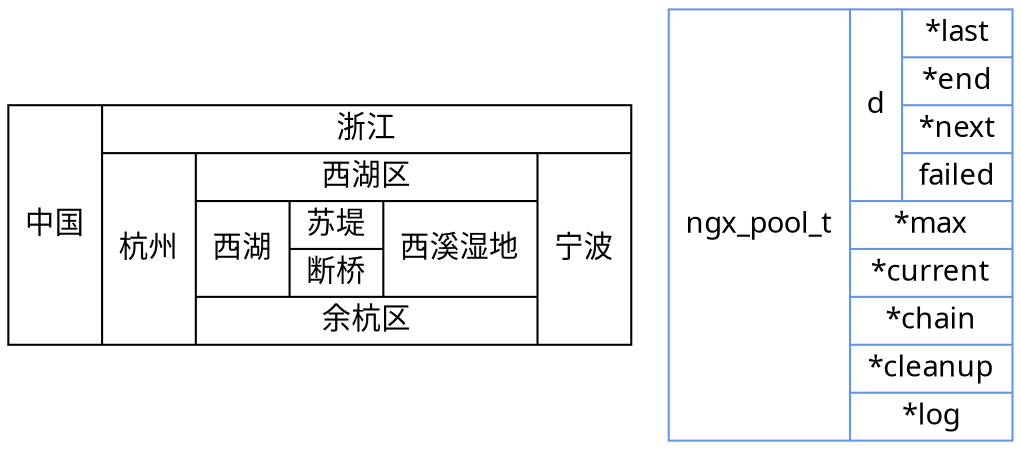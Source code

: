 digraph D {
        node [shape =record, charset = "UTF-8" fontname = "Microsoft Yahei", fontsize = 14]

        china [label = " 中国 | { 浙江 | { 杭州 | { 西湖区 | { 西湖 | { 苏堤 | 断桥 } | 西溪湿地} | 余杭区 } | 宁波}}"]



        ngx_pool_t [
                color = "cornflowerblue"
                label  = "ngx_pool_t | {
                        {d | {
                                *last |
                                *end |
                                *next |
                                failed
                        }}|
                        *max |
                        *current |
                        *chain |
                        *cleanup |
                        *log
                        }"

        ]
}
